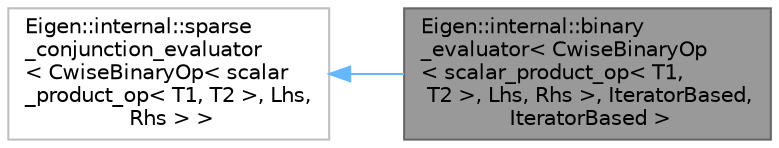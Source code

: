 digraph "Eigen::internal::binary_evaluator&lt; CwiseBinaryOp&lt; scalar_product_op&lt; T1, T2 &gt;, Lhs, Rhs &gt;, IteratorBased, IteratorBased &gt;"
{
 // LATEX_PDF_SIZE
  bgcolor="transparent";
  edge [fontname=Helvetica,fontsize=10,labelfontname=Helvetica,labelfontsize=10];
  node [fontname=Helvetica,fontsize=10,shape=box,height=0.2,width=0.4];
  rankdir="LR";
  Node1 [id="Node000001",label="Eigen::internal::binary\l_evaluator\< CwiseBinaryOp\l\< scalar_product_op\< T1,\l T2 \>, Lhs, Rhs \>, IteratorBased,\l IteratorBased \>",height=0.2,width=0.4,color="gray40", fillcolor="grey60", style="filled", fontcolor="black",tooltip=" "];
  Node2 -> Node1 [id="edge1_Node000001_Node000002",dir="back",color="steelblue1",style="solid",tooltip=" "];
  Node2 [id="Node000002",label="Eigen::internal::sparse\l_conjunction_evaluator\l\< CwiseBinaryOp\< scalar\l_product_op\< T1, T2 \>, Lhs,\l Rhs \> \>",height=0.2,width=0.4,color="grey75", fillcolor="white", style="filled",URL="$structEigen_1_1internal_1_1sparse__conjunction__evaluator.html",tooltip=" "];
}
